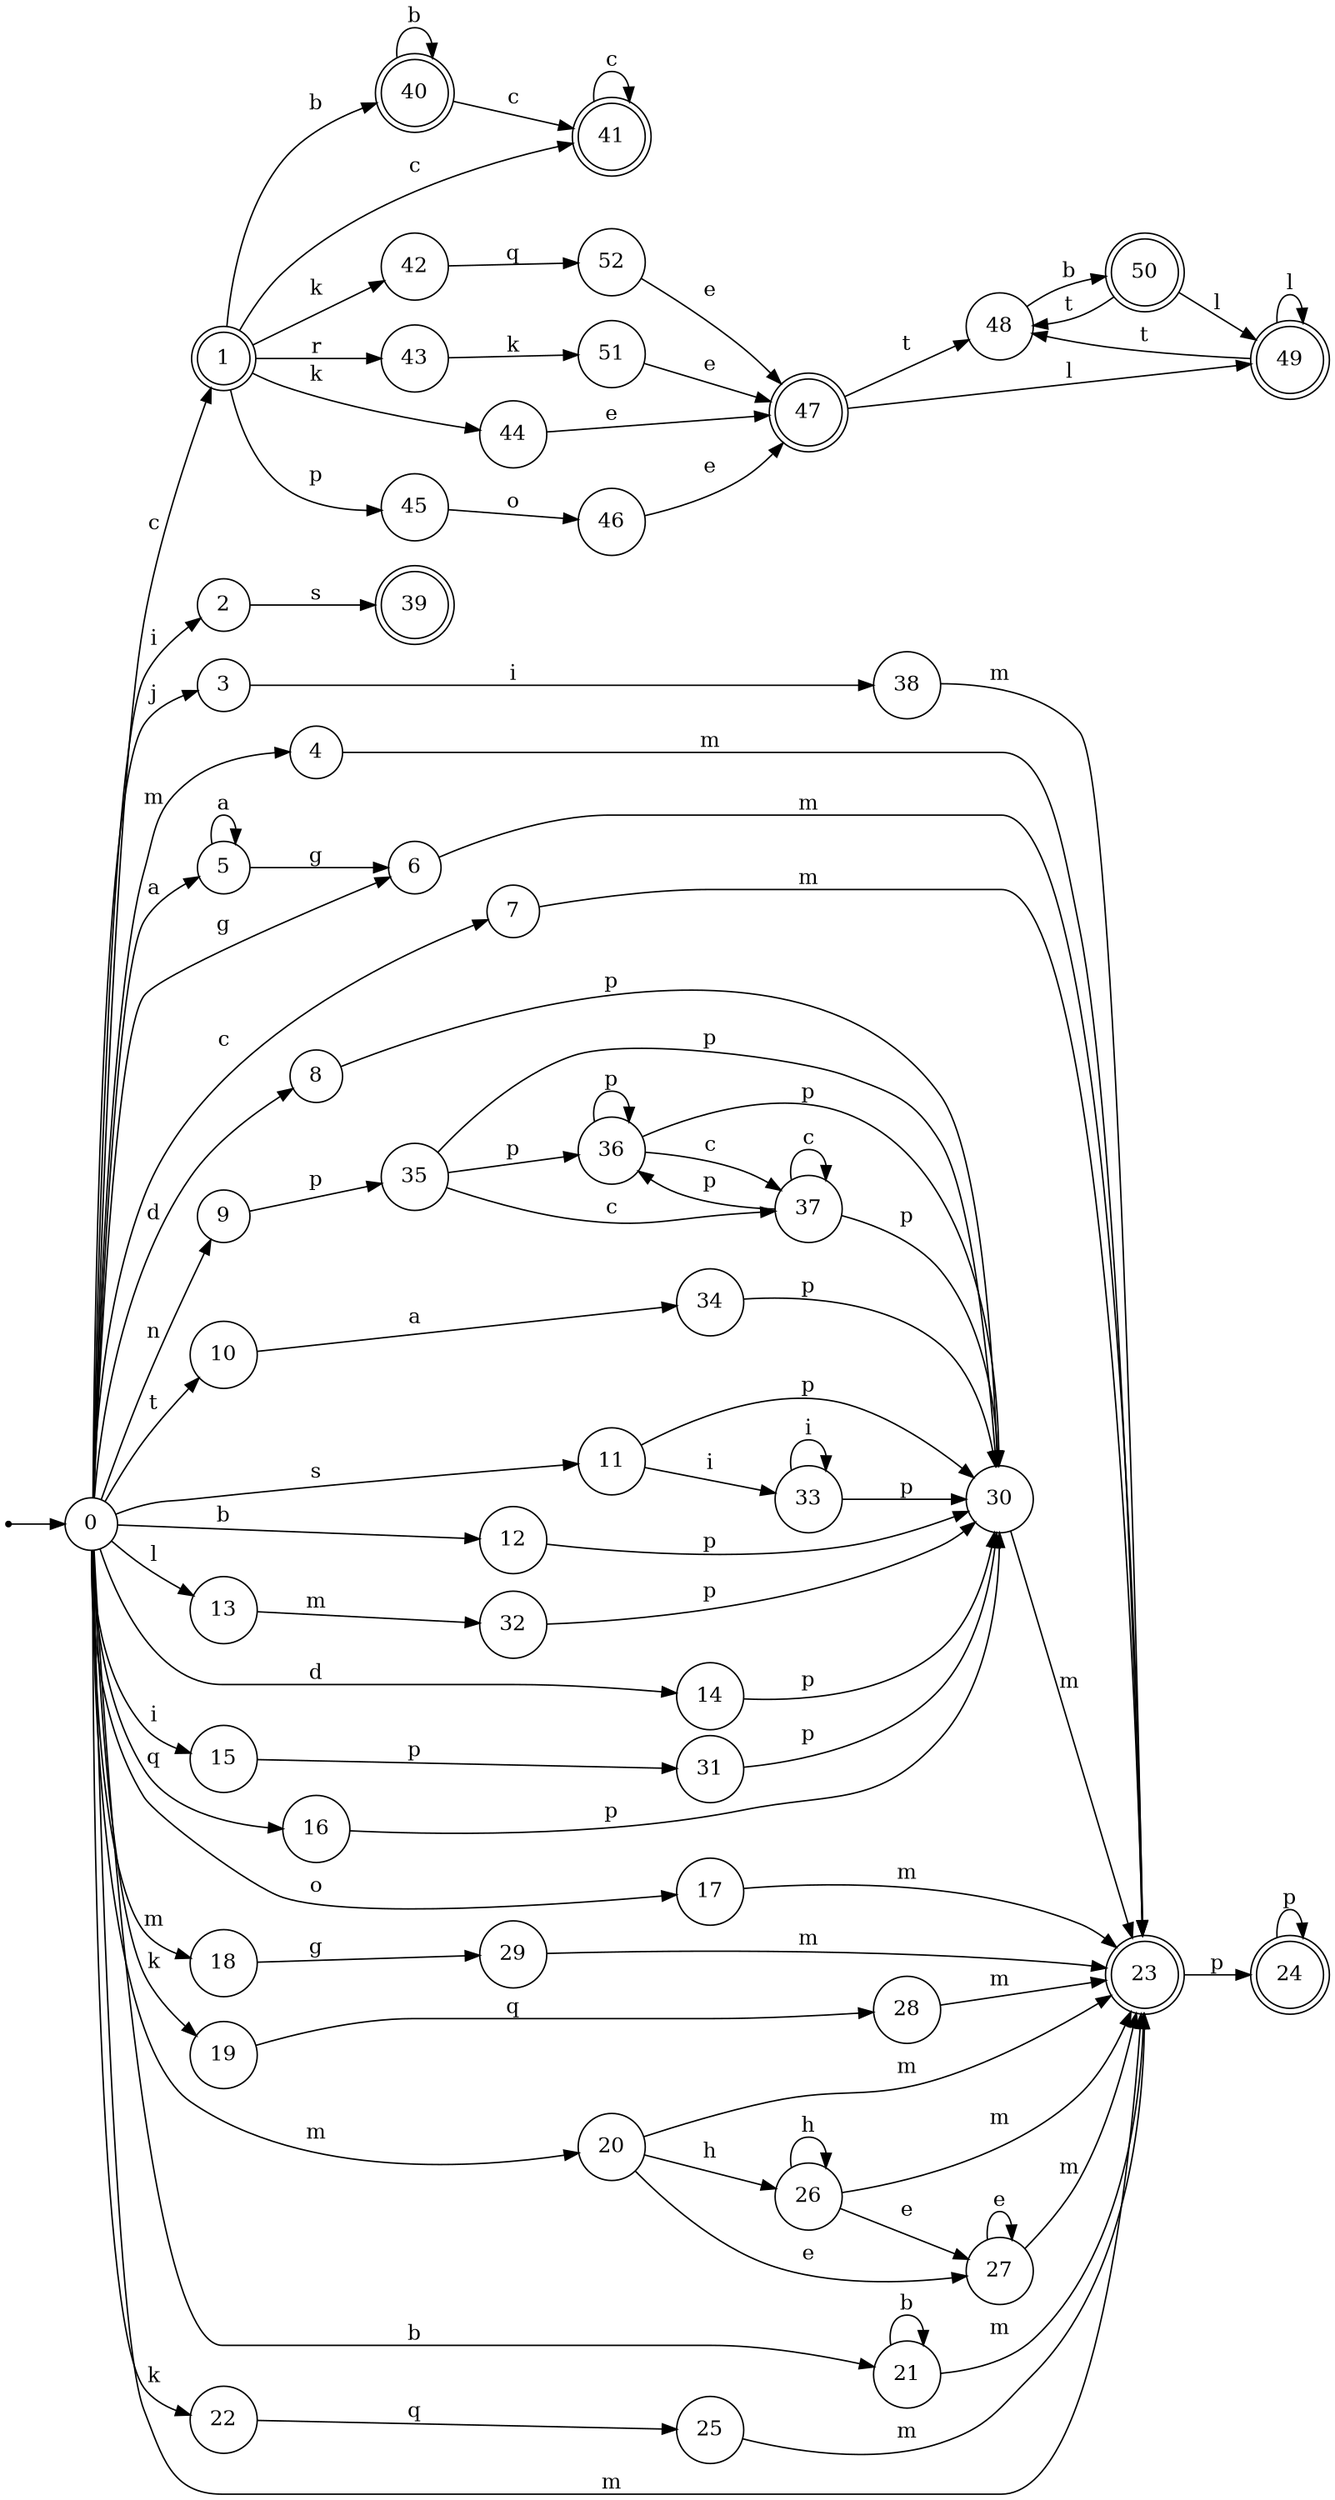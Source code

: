 digraph finite_state_machine {
rankdir=LR;
size="20,20";
node [shape = point]; "dummy0"
node [shape = circle]; "0";
"dummy0" -> "0";
node [shape = doublecircle]; "1";node [shape = circle]; "2";
node [shape = circle]; "3";
node [shape = circle]; "4";
node [shape = circle]; "5";
node [shape = circle]; "6";
node [shape = circle]; "7";
node [shape = circle]; "8";
node [shape = circle]; "9";
node [shape = circle]; "10";
node [shape = circle]; "11";
node [shape = circle]; "12";
node [shape = circle]; "13";
node [shape = circle]; "14";
node [shape = circle]; "15";
node [shape = circle]; "16";
node [shape = circle]; "17";
node [shape = circle]; "18";
node [shape = circle]; "19";
node [shape = circle]; "20";
node [shape = circle]; "21";
node [shape = circle]; "22";
node [shape = doublecircle]; "23";node [shape = doublecircle]; "24";node [shape = circle]; "25";
node [shape = circle]; "26";
node [shape = circle]; "27";
node [shape = circle]; "28";
node [shape = circle]; "29";
node [shape = circle]; "30";
node [shape = circle]; "31";
node [shape = circle]; "32";
node [shape = circle]; "33";
node [shape = circle]; "34";
node [shape = circle]; "35";
node [shape = circle]; "36";
node [shape = circle]; "37";
node [shape = circle]; "38";
node [shape = doublecircle]; "39";node [shape = doublecircle]; "40";node [shape = doublecircle]; "41";node [shape = circle]; "42";
node [shape = circle]; "43";
node [shape = circle]; "44";
node [shape = circle]; "45";
node [shape = circle]; "46";
node [shape = doublecircle]; "47";node [shape = circle]; "48";
node [shape = doublecircle]; "49";node [shape = doublecircle]; "50";node [shape = circle]; "51";
node [shape = circle]; "52";
"0" -> "1" [label = "c"];
 "0" -> "7" [label = "c"];
 "0" -> "2" [label = "i"];
 "0" -> "15" [label = "i"];
 "0" -> "3" [label = "j"];
 "0" -> "18" [label = "m"];
 "0" -> "4" [label = "m"];
 "0" -> "20" [label = "m"];
 "0" -> "23" [label = "m"];
 "0" -> "5" [label = "a"];
 "0" -> "6" [label = "g"];
 "0" -> "8" [label = "d"];
 "0" -> "14" [label = "d"];
 "0" -> "9" [label = "n"];
 "0" -> "10" [label = "t"];
 "0" -> "11" [label = "s"];
 "0" -> "12" [label = "b"];
 "0" -> "21" [label = "b"];
 "0" -> "13" [label = "l"];
 "0" -> "16" [label = "q"];
 "0" -> "17" [label = "o"];
 "0" -> "19" [label = "k"];
 "0" -> "22" [label = "k"];
 "23" -> "24" [label = "p"];
 "24" -> "24" [label = "p"];
 "22" -> "25" [label = "q"];
 "25" -> "23" [label = "m"];
 "21" -> "21" [label = "b"];
 "21" -> "23" [label = "m"];
 "20" -> "26" [label = "h"];
 "20" -> "27" [label = "e"];
 "20" -> "23" [label = "m"];
 "27" -> "27" [label = "e"];
 "27" -> "23" [label = "m"];
 "26" -> "26" [label = "h"];
 "26" -> "27" [label = "e"];
 "26" -> "23" [label = "m"];
 "19" -> "28" [label = "q"];
 "28" -> "23" [label = "m"];
 "18" -> "29" [label = "g"];
 "29" -> "23" [label = "m"];
 "17" -> "23" [label = "m"];
 "16" -> "30" [label = "p"];
 "30" -> "23" [label = "m"];
 "15" -> "31" [label = "p"];
 "31" -> "30" [label = "p"];
 "14" -> "30" [label = "p"];
 "13" -> "32" [label = "m"];
 "32" -> "30" [label = "p"];
 "12" -> "30" [label = "p"];
 "11" -> "33" [label = "i"];
 "11" -> "30" [label = "p"];
 "33" -> "33" [label = "i"];
 "33" -> "30" [label = "p"];
 "10" -> "34" [label = "a"];
 "34" -> "30" [label = "p"];
 "9" -> "35" [label = "p"];
 "35" -> "36" [label = "p"];
 "35" -> "30" [label = "p"];
 "35" -> "37" [label = "c"];
 "37" -> "37" [label = "c"];
 "37" -> "36" [label = "p"];
 "37" -> "30" [label = "p"];
 "36" -> "36" [label = "p"];
 "36" -> "30" [label = "p"];
 "36" -> "37" [label = "c"];
 "8" -> "30" [label = "p"];
 "7" -> "23" [label = "m"];
 "6" -> "23" [label = "m"];
 "5" -> "5" [label = "a"];
 "5" -> "6" [label = "g"];
 "4" -> "23" [label = "m"];
 "3" -> "38" [label = "i"];
 "38" -> "23" [label = "m"];
 "2" -> "39" [label = "s"];
 "1" -> "40" [label = "b"];
 "1" -> "41" [label = "c"];
 "1" -> "42" [label = "k"];
 "1" -> "44" [label = "k"];
 "1" -> "43" [label = "r"];
 "1" -> "45" [label = "p"];
 "45" -> "46" [label = "o"];
 "46" -> "47" [label = "e"];
 "47" -> "48" [label = "t"];
 "47" -> "49" [label = "l"];
 "49" -> "49" [label = "l"];
 "49" -> "48" [label = "t"];
 "48" -> "50" [label = "b"];
 "50" -> "48" [label = "t"];
 "50" -> "49" [label = "l"];
 "44" -> "47" [label = "e"];
 "43" -> "51" [label = "k"];
 "51" -> "47" [label = "e"];
 "42" -> "52" [label = "q"];
 "52" -> "47" [label = "e"];
 "41" -> "41" [label = "c"];
 "40" -> "40" [label = "b"];
 "40" -> "41" [label = "c"];
 }
